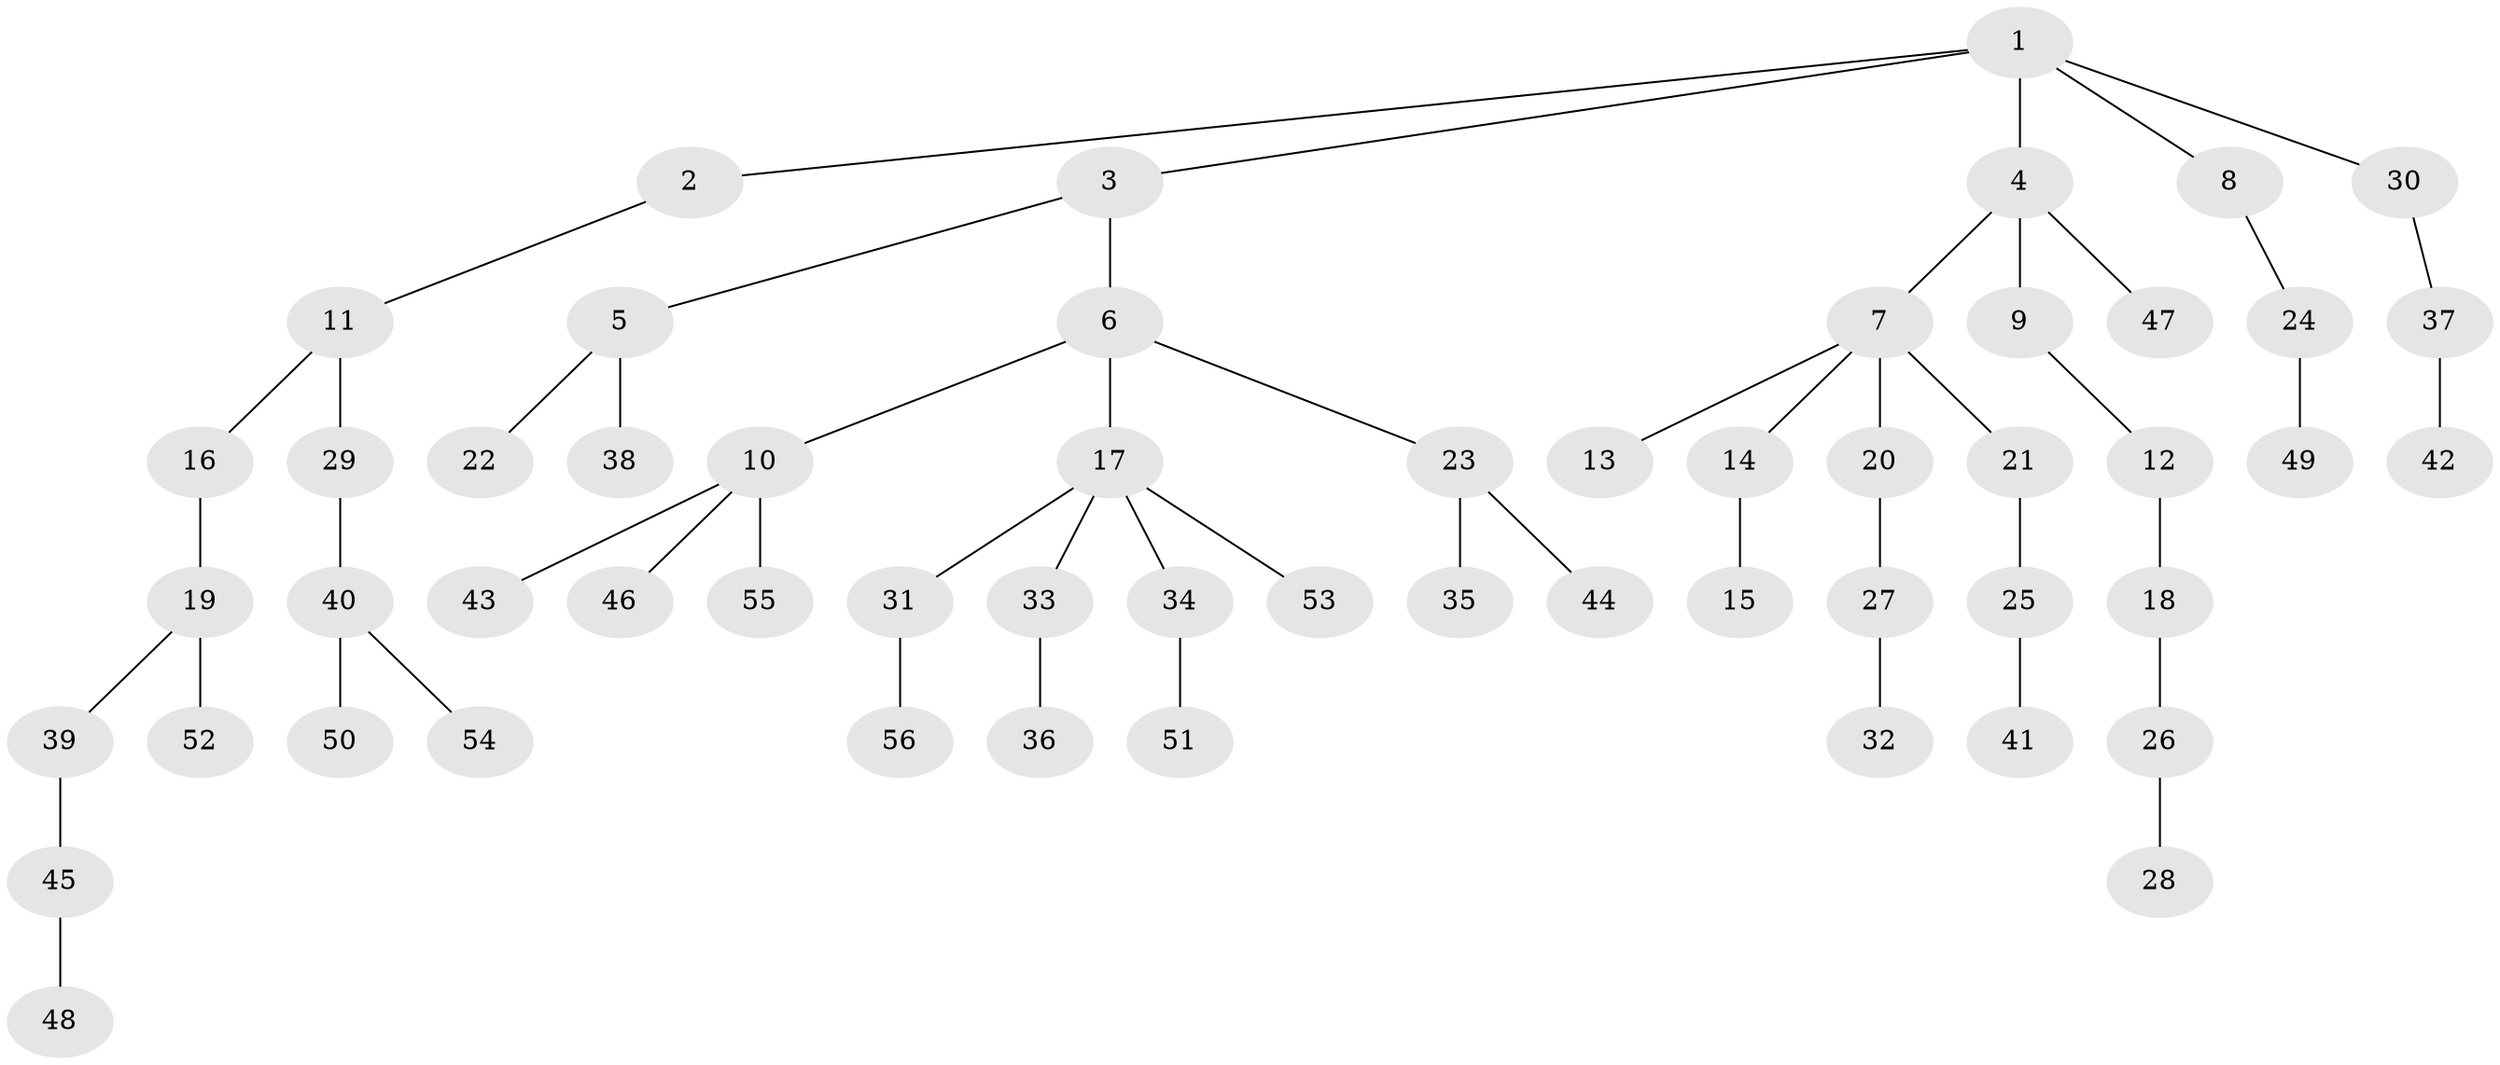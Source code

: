 // original degree distribution, {6: 0.03225806451612903, 3: 0.12903225806451613, 4: 0.053763440860215055, 5: 0.03225806451612903, 2: 0.26881720430107525, 1: 0.4838709677419355}
// Generated by graph-tools (version 1.1) at 2025/51/03/04/25 22:51:40]
// undirected, 56 vertices, 55 edges
graph export_dot {
  node [color=gray90,style=filled];
  1;
  2;
  3;
  4;
  5;
  6;
  7;
  8;
  9;
  10;
  11;
  12;
  13;
  14;
  15;
  16;
  17;
  18;
  19;
  20;
  21;
  22;
  23;
  24;
  25;
  26;
  27;
  28;
  29;
  30;
  31;
  32;
  33;
  34;
  35;
  36;
  37;
  38;
  39;
  40;
  41;
  42;
  43;
  44;
  45;
  46;
  47;
  48;
  49;
  50;
  51;
  52;
  53;
  54;
  55;
  56;
  1 -- 2 [weight=1.0];
  1 -- 3 [weight=1.0];
  1 -- 4 [weight=1.0];
  1 -- 8 [weight=1.0];
  1 -- 30 [weight=1.0];
  2 -- 11 [weight=1.0];
  3 -- 5 [weight=1.0];
  3 -- 6 [weight=1.0];
  4 -- 7 [weight=1.0];
  4 -- 9 [weight=1.0];
  4 -- 47 [weight=1.0];
  5 -- 22 [weight=1.0];
  5 -- 38 [weight=1.0];
  6 -- 10 [weight=1.0];
  6 -- 17 [weight=1.0];
  6 -- 23 [weight=1.0];
  7 -- 13 [weight=1.0];
  7 -- 14 [weight=1.0];
  7 -- 20 [weight=1.0];
  7 -- 21 [weight=1.0];
  8 -- 24 [weight=1.0];
  9 -- 12 [weight=1.0];
  10 -- 43 [weight=1.0];
  10 -- 46 [weight=1.0];
  10 -- 55 [weight=1.0];
  11 -- 16 [weight=1.0];
  11 -- 29 [weight=1.0];
  12 -- 18 [weight=2.0];
  14 -- 15 [weight=1.0];
  16 -- 19 [weight=2.0];
  17 -- 31 [weight=1.0];
  17 -- 33 [weight=1.0];
  17 -- 34 [weight=1.0];
  17 -- 53 [weight=1.0];
  18 -- 26 [weight=1.0];
  19 -- 39 [weight=1.0];
  19 -- 52 [weight=1.0];
  20 -- 27 [weight=1.0];
  21 -- 25 [weight=1.0];
  23 -- 35 [weight=1.0];
  23 -- 44 [weight=1.0];
  24 -- 49 [weight=1.0];
  25 -- 41 [weight=1.0];
  26 -- 28 [weight=1.0];
  27 -- 32 [weight=1.0];
  29 -- 40 [weight=1.0];
  30 -- 37 [weight=1.0];
  31 -- 56 [weight=1.0];
  33 -- 36 [weight=2.0];
  34 -- 51 [weight=1.0];
  37 -- 42 [weight=1.0];
  39 -- 45 [weight=1.0];
  40 -- 50 [weight=1.0];
  40 -- 54 [weight=1.0];
  45 -- 48 [weight=1.0];
}
